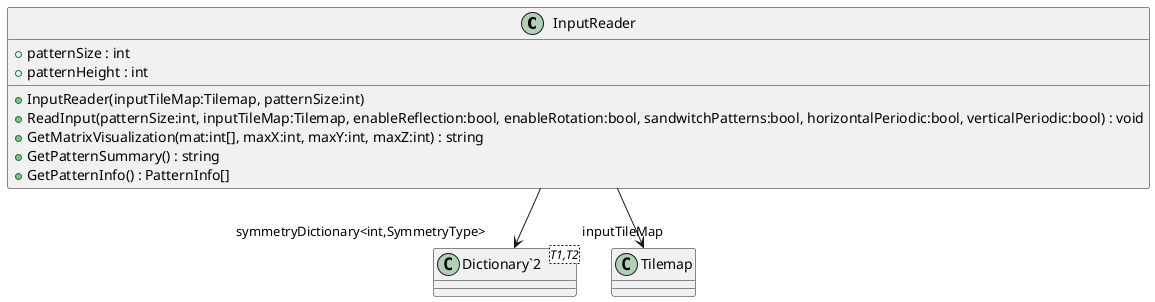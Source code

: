 @startuml
class InputReader {
    + patternSize : int
    + patternHeight : int
    + InputReader(inputTileMap:Tilemap, patternSize:int)
    + ReadInput(patternSize:int, inputTileMap:Tilemap, enableReflection:bool, enableRotation:bool, sandwitchPatterns:bool, horizontalPeriodic:bool, verticalPeriodic:bool) : void
    + GetMatrixVisualization(mat:int[], maxX:int, maxY:int, maxZ:int) : string
    + GetPatternSummary() : string
    + GetPatternInfo() : PatternInfo[]
}
class "Dictionary`2"<T1,T2> {
}
InputReader --> "inputTileMap" Tilemap
InputReader --> "symmetryDictionary<int,SymmetryType>" "Dictionary`2"
@enduml
